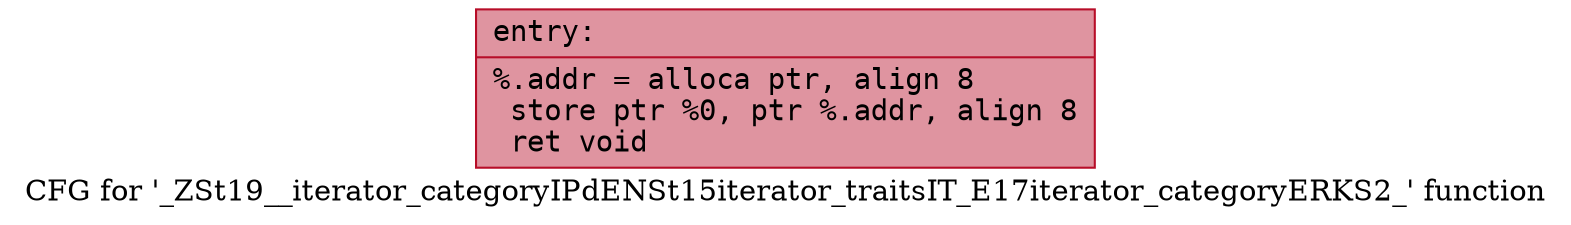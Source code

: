 digraph "CFG for '_ZSt19__iterator_categoryIPdENSt15iterator_traitsIT_E17iterator_categoryERKS2_' function" {
	label="CFG for '_ZSt19__iterator_categoryIPdENSt15iterator_traitsIT_E17iterator_categoryERKS2_' function";

	Node0x556bfea397c0 [shape=record,color="#b70d28ff", style=filled, fillcolor="#b70d2870" fontname="Courier",label="{entry:\l|  %.addr = alloca ptr, align 8\l  store ptr %0, ptr %.addr, align 8\l  ret void\l}"];
}

